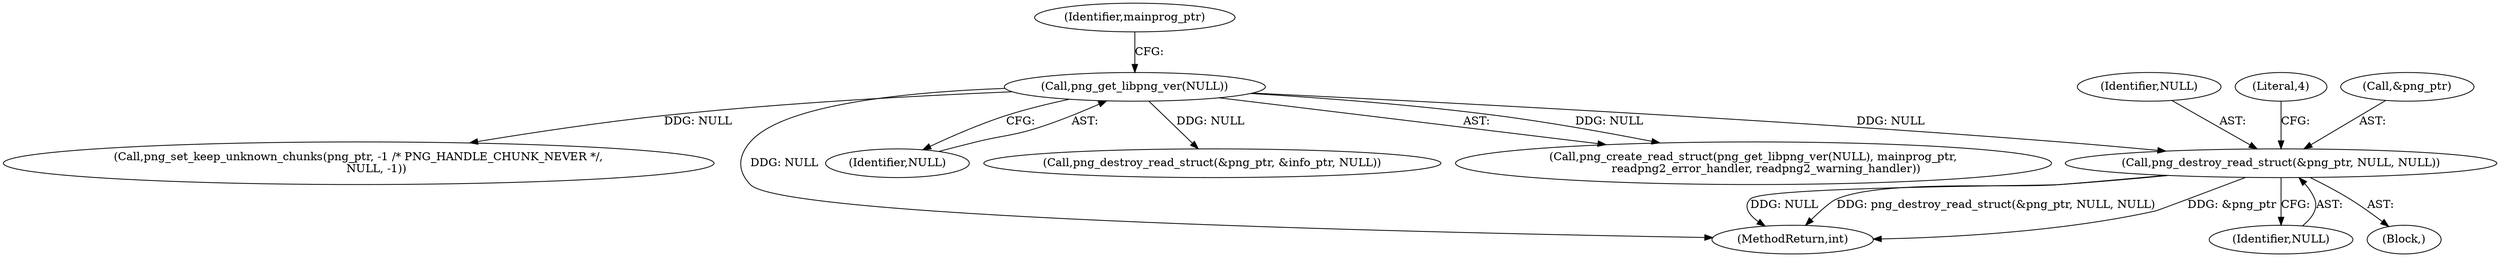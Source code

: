 digraph "0_Android_9d4853418ab2f754c2b63e091c29c5529b8b86ca_4@API" {
"1000144" [label="(Call,png_destroy_read_struct(&png_ptr, NULL, NULL))"];
"1000126" [label="(Call,png_get_libpng_ver(NULL))"];
"1000144" [label="(Call,png_destroy_read_struct(&png_ptr, NULL, NULL))"];
"1000157" [label="(Call,png_destroy_read_struct(&png_ptr, &info_ptr, NULL))"];
"1000143" [label="(Block,)"];
"1000125" [label="(Call,png_create_read_struct(png_get_libpng_ver(NULL), mainprog_ptr,\n       readpng2_error_handler, readpng2_warning_handler))"];
"1000128" [label="(Identifier,mainprog_ptr)"];
"1000147" [label="(Identifier,NULL)"];
"1000150" [label="(Literal,4)"];
"1000167" [label="(Call,png_set_keep_unknown_chunks(png_ptr, -1 /* PNG_HANDLE_CHUNK_NEVER */,\n          NULL, -1))"];
"1000145" [label="(Call,&png_ptr)"];
"1000200" [label="(MethodReturn,int)"];
"1000127" [label="(Identifier,NULL)"];
"1000148" [label="(Identifier,NULL)"];
"1000126" [label="(Call,png_get_libpng_ver(NULL))"];
"1000144" -> "1000143"  [label="AST: "];
"1000144" -> "1000148"  [label="CFG: "];
"1000145" -> "1000144"  [label="AST: "];
"1000147" -> "1000144"  [label="AST: "];
"1000148" -> "1000144"  [label="AST: "];
"1000150" -> "1000144"  [label="CFG: "];
"1000144" -> "1000200"  [label="DDG: NULL"];
"1000144" -> "1000200"  [label="DDG: png_destroy_read_struct(&png_ptr, NULL, NULL)"];
"1000144" -> "1000200"  [label="DDG: &png_ptr"];
"1000126" -> "1000144"  [label="DDG: NULL"];
"1000126" -> "1000125"  [label="AST: "];
"1000126" -> "1000127"  [label="CFG: "];
"1000127" -> "1000126"  [label="AST: "];
"1000128" -> "1000126"  [label="CFG: "];
"1000126" -> "1000200"  [label="DDG: NULL"];
"1000126" -> "1000125"  [label="DDG: NULL"];
"1000126" -> "1000157"  [label="DDG: NULL"];
"1000126" -> "1000167"  [label="DDG: NULL"];
}
